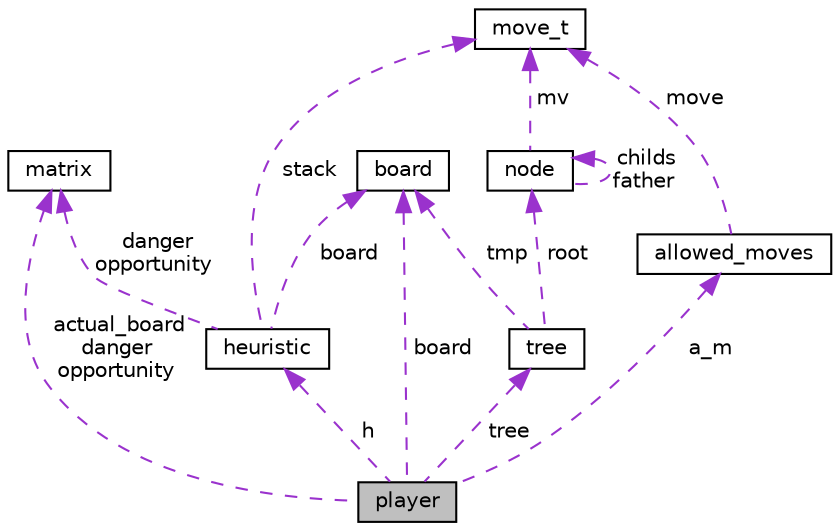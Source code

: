 digraph "player"
{
 // LATEX_PDF_SIZE
  edge [fontname="Helvetica",fontsize="10",labelfontname="Helvetica",labelfontsize="10"];
  node [fontname="Helvetica",fontsize="10",shape=record];
  Node1 [label="player",height=0.2,width=0.4,color="black", fillcolor="grey75", style="filled", fontcolor="black",tooltip="Heuristic with 2 matrix (one for the player and the other one for the\\ opponent) which computes all p..."];
  Node2 -> Node1 [dir="back",color="darkorchid3",fontsize="10",style="dashed",label=" actual_board\ndanger\nopportunity" ,fontname="Helvetica"];
  Node2 [label="matrix",height=0.2,width=0.4,color="black", fillcolor="white", style="filled",URL="$structmatrix.html",tooltip="Implementation of the strenghs of all positions for a given board. At a moment T during the game,..."];
  Node3 -> Node1 [dir="back",color="darkorchid3",fontsize="10",style="dashed",label=" board" ,fontname="Helvetica"];
  Node3 [label="board",height=0.2,width=0.4,color="black", fillcolor="white", style="filled",URL="$structboard.html",tooltip="Representation a the Gomoku board where each position of the n*n board represents a game position or ..."];
  Node4 -> Node1 [dir="back",color="darkorchid3",fontsize="10",style="dashed",label=" h" ,fontname="Helvetica"];
  Node4 [label="heuristic",height=0.2,width=0.4,color="black", fillcolor="white", style="filled",URL="$structheuristic.html",tooltip="Player that will play on a board by giving successive moves to the server."];
  Node2 -> Node4 [dir="back",color="darkorchid3",fontsize="10",style="dashed",label=" danger\nopportunity" ,fontname="Helvetica"];
  Node3 -> Node4 [dir="back",color="darkorchid3",fontsize="10",style="dashed",label=" board" ,fontname="Helvetica"];
  Node5 -> Node4 [dir="back",color="darkorchid3",fontsize="10",style="dashed",label=" stack" ,fontname="Helvetica"];
  Node5 [label="move_t",height=0.2,width=0.4,color="black", fillcolor="white", style="filled",URL="$structmove__t.html",tooltip="Describe a position on a board."];
  Node6 -> Node1 [dir="back",color="darkorchid3",fontsize="10",style="dashed",label=" tree" ,fontname="Helvetica"];
  Node6 [label="tree",height=0.2,width=0.4,color="black", fillcolor="white", style="filled",URL="$structtree.html",tooltip=" "];
  Node3 -> Node6 [dir="back",color="darkorchid3",fontsize="10",style="dashed",label=" tmp" ,fontname="Helvetica"];
  Node7 -> Node6 [dir="back",color="darkorchid3",fontsize="10",style="dashed",label=" root" ,fontname="Helvetica"];
  Node7 [label="node",height=0.2,width=0.4,color="black", fillcolor="white", style="filled",URL="$structnode.html",tooltip=" "];
  Node7 -> Node7 [dir="back",color="darkorchid3",fontsize="10",style="dashed",label=" childs\nfather" ,fontname="Helvetica"];
  Node5 -> Node7 [dir="back",color="darkorchid3",fontsize="10",style="dashed",label=" mv" ,fontname="Helvetica"];
  Node8 -> Node1 [dir="back",color="darkorchid3",fontsize="10",style="dashed",label=" a_m" ,fontname="Helvetica"];
  Node8 [label="allowed_moves",height=0.2,width=0.4,color="black", fillcolor="white", style="filled",URL="$structallowed__moves.html",tooltip="Table of moves allowed in the board. Its size changes through the game."];
  Node5 -> Node8 [dir="back",color="darkorchid3",fontsize="10",style="dashed",label=" move" ,fontname="Helvetica"];
}
